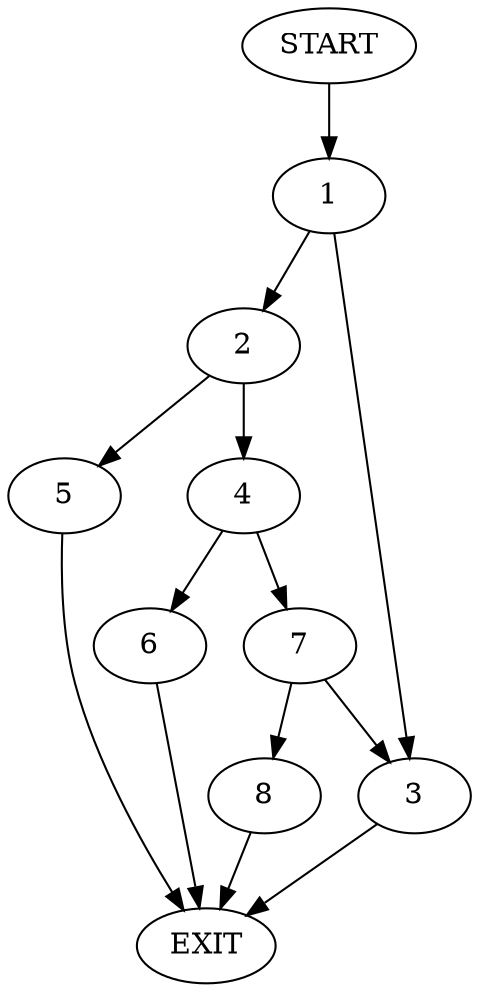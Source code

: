 digraph {
0 [label="START"]
9 [label="EXIT"]
0 -> 1
1 -> 2
1 -> 3
2 -> 4
2 -> 5
3 -> 9
5 -> 9
4 -> 6
4 -> 7
6 -> 9
7 -> 8
7 -> 3
8 -> 9
}
